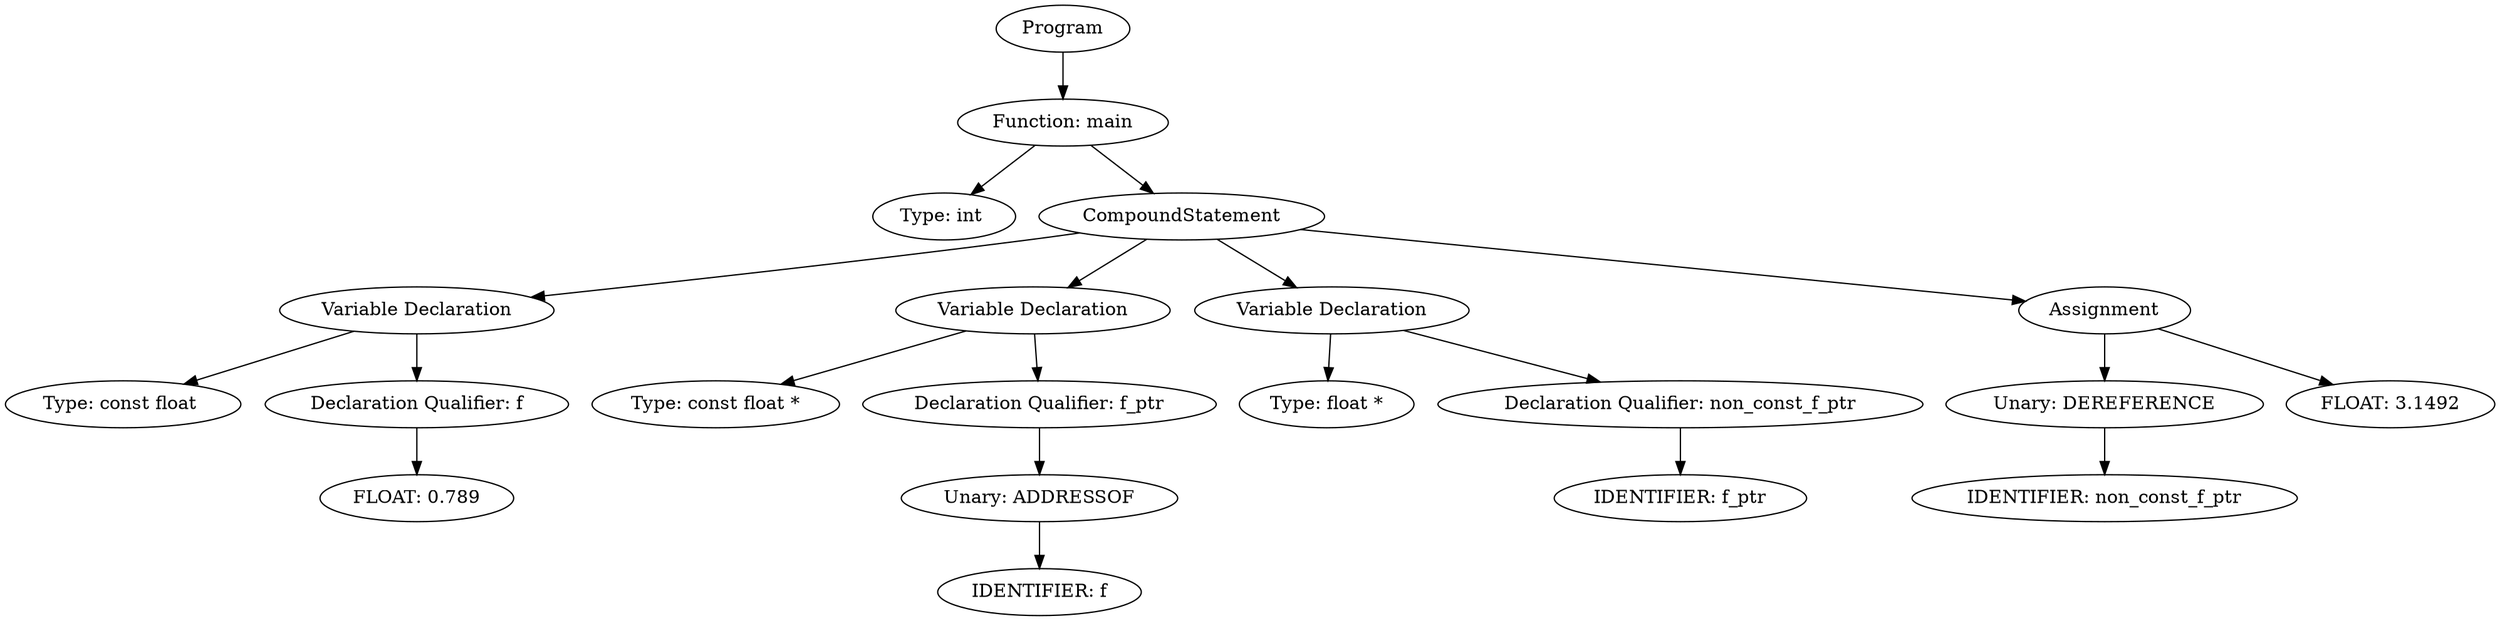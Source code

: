 digraph ExpressionGraph {
4473188656 [label="Program"];
4473188656 -> 4473176800;
4473176800 [label="Function: main"];
4473176800 -> 4472939344;
4472939344 [label="Type: int "];
4473176800 -> 4471832336;
4471832336 [label="CompoundStatement"];
4471832336 -> 4473176704;
4473176704 [label="Variable Declaration"];
4473176704 -> 4473187792;
4473187792 [label="Type: const float "];
4473176704 -> 4473186784;
4473186784 [label="Declaration Qualifier: f"];
4473186784 -> 4473187168;
4473187168 [label="FLOAT: 0.789"];
4471832336 -> 4473190048;
4473190048 [label="Variable Declaration"];
4473190048 -> 4473178816;
4473178816 [label="Type: const float *"];
4473190048 -> 4473178672;
4473178672 [label="Declaration Qualifier: f_ptr"];
4473178672 -> 4473188080;
4473188080 [label="Unary: ADDRESSOF"];
4473188080 -> 4473187360;
4473187360 [label="IDENTIFIER: f"];
4471832336 -> 4473186880;
4473186880 [label="Variable Declaration"];
4473186880 -> 4473189184;
4473189184 [label="Type: float *"];
4473186880 -> 4473187936;
4473187936 [label="Declaration Qualifier: non_const_f_ptr"];
4473187936 -> 4473187504;
4473187504 [label="IDENTIFIER: f_ptr"];
4471832336 -> 4473176416;
4473176416 [label="Assignment"];
4473176416 -> 4473180832;
4473180832 [label="Unary: DEREFERENCE"];
4473180832 -> 4473178144;
4473178144 [label="IDENTIFIER: non_const_f_ptr"];
4473176416 -> 4473179200;
4473179200 [label="FLOAT: 3.1492"];
}
